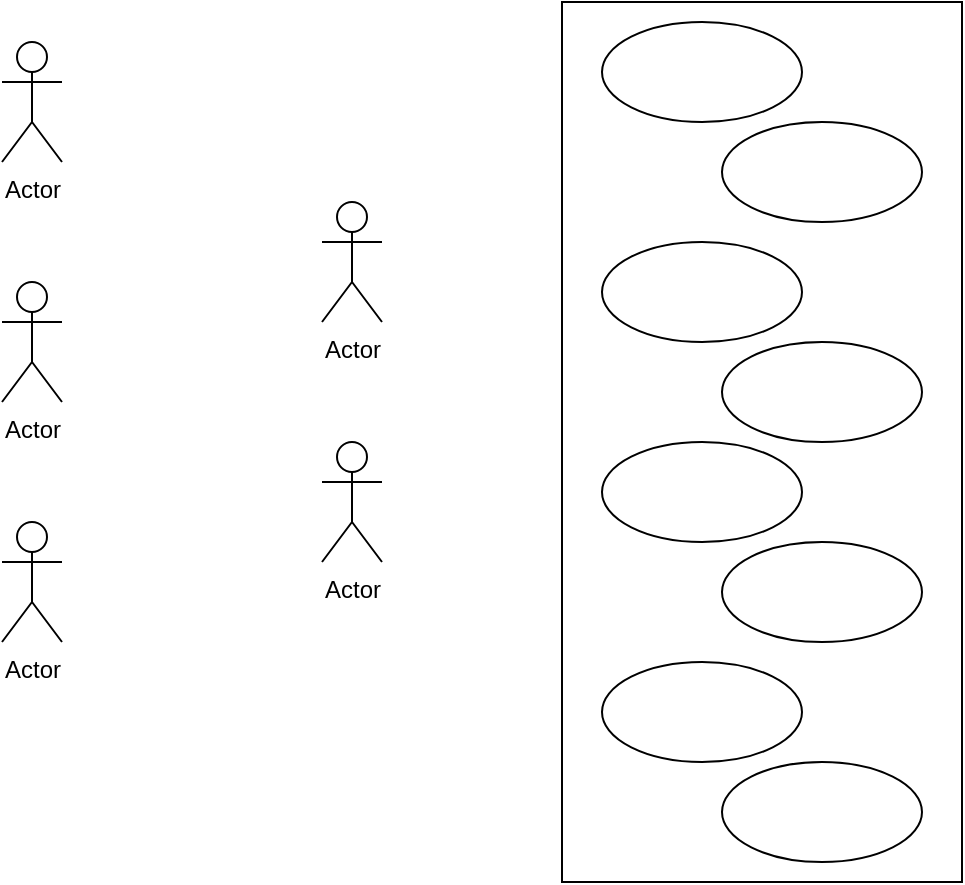 <mxfile version="26.1.1">
  <diagram name="Page-1" id="4bTWGJCxwV2r7xIr8A9E">
    <mxGraphModel dx="984" dy="656" grid="1" gridSize="10" guides="1" tooltips="1" connect="1" arrows="1" fold="1" page="1" pageScale="1" pageWidth="827" pageHeight="1169" math="0" shadow="0">
      <root>
        <mxCell id="0" />
        <mxCell id="1" parent="0" />
        <mxCell id="goMDMj7xH7555VtS0r5T-2" value="" style="rounded=0;whiteSpace=wrap;html=1;" vertex="1" parent="1">
          <mxGeometry x="320" y="320" width="200" height="440" as="geometry" />
        </mxCell>
        <mxCell id="goMDMj7xH7555VtS0r5T-3" value="" style="ellipse;whiteSpace=wrap;html=1;" vertex="1" parent="1">
          <mxGeometry x="340" y="330" width="100" height="50" as="geometry" />
        </mxCell>
        <mxCell id="goMDMj7xH7555VtS0r5T-4" value="" style="ellipse;whiteSpace=wrap;html=1;" vertex="1" parent="1">
          <mxGeometry x="400" y="380" width="100" height="50" as="geometry" />
        </mxCell>
        <mxCell id="goMDMj7xH7555VtS0r5T-6" value="" style="ellipse;whiteSpace=wrap;html=1;" vertex="1" parent="1">
          <mxGeometry x="340" y="440" width="100" height="50" as="geometry" />
        </mxCell>
        <mxCell id="goMDMj7xH7555VtS0r5T-7" value="" style="ellipse;whiteSpace=wrap;html=1;" vertex="1" parent="1">
          <mxGeometry x="400" y="490" width="100" height="50" as="geometry" />
        </mxCell>
        <mxCell id="goMDMj7xH7555VtS0r5T-8" value="" style="ellipse;whiteSpace=wrap;html=1;" vertex="1" parent="1">
          <mxGeometry x="340" y="540" width="100" height="50" as="geometry" />
        </mxCell>
        <mxCell id="goMDMj7xH7555VtS0r5T-9" value="" style="ellipse;whiteSpace=wrap;html=1;" vertex="1" parent="1">
          <mxGeometry x="400" y="590" width="100" height="50" as="geometry" />
        </mxCell>
        <mxCell id="goMDMj7xH7555VtS0r5T-10" value="" style="ellipse;whiteSpace=wrap;html=1;" vertex="1" parent="1">
          <mxGeometry x="340" y="650" width="100" height="50" as="geometry" />
        </mxCell>
        <mxCell id="goMDMj7xH7555VtS0r5T-11" value="" style="ellipse;whiteSpace=wrap;html=1;" vertex="1" parent="1">
          <mxGeometry x="400" y="700" width="100" height="50" as="geometry" />
        </mxCell>
        <mxCell id="goMDMj7xH7555VtS0r5T-12" value="Actor" style="shape=umlActor;verticalLabelPosition=bottom;verticalAlign=top;html=1;outlineConnect=0;" vertex="1" parent="1">
          <mxGeometry x="40" y="340" width="30" height="60" as="geometry" />
        </mxCell>
        <mxCell id="goMDMj7xH7555VtS0r5T-13" value="Actor" style="shape=umlActor;verticalLabelPosition=bottom;verticalAlign=top;html=1;outlineConnect=0;" vertex="1" parent="1">
          <mxGeometry x="40" y="460" width="30" height="60" as="geometry" />
        </mxCell>
        <mxCell id="goMDMj7xH7555VtS0r5T-14" value="Actor" style="shape=umlActor;verticalLabelPosition=bottom;verticalAlign=top;html=1;outlineConnect=0;" vertex="1" parent="1">
          <mxGeometry x="200" y="420" width="30" height="60" as="geometry" />
        </mxCell>
        <mxCell id="goMDMj7xH7555VtS0r5T-15" value="Actor" style="shape=umlActor;verticalLabelPosition=bottom;verticalAlign=top;html=1;outlineConnect=0;" vertex="1" parent="1">
          <mxGeometry x="200" y="540" width="30" height="60" as="geometry" />
        </mxCell>
        <mxCell id="goMDMj7xH7555VtS0r5T-16" value="Actor" style="shape=umlActor;verticalLabelPosition=bottom;verticalAlign=top;html=1;outlineConnect=0;" vertex="1" parent="1">
          <mxGeometry x="40" y="580" width="30" height="60" as="geometry" />
        </mxCell>
      </root>
    </mxGraphModel>
  </diagram>
</mxfile>
